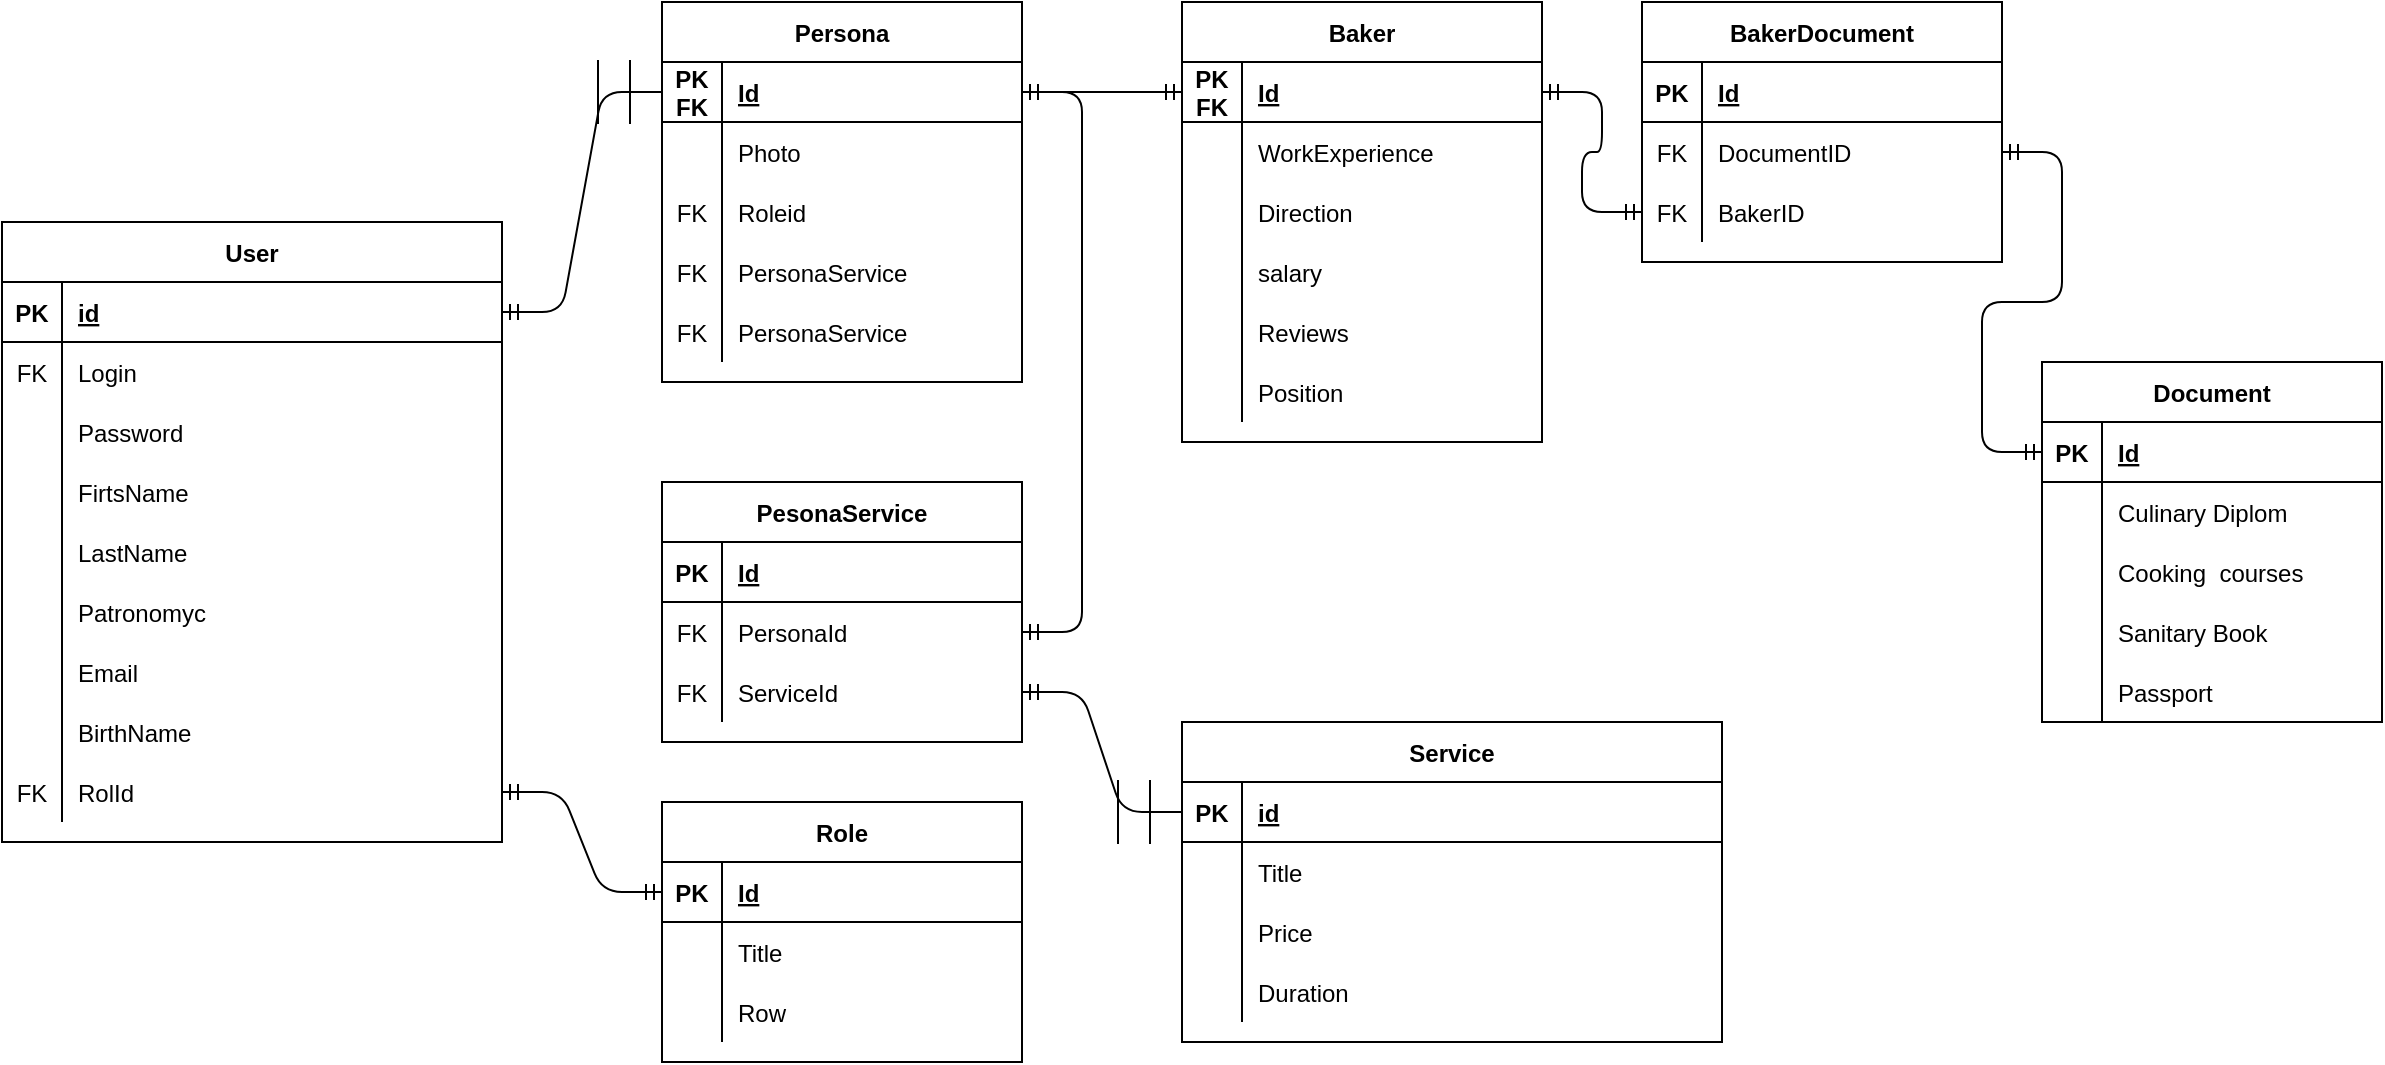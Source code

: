 <mxfile version="14.6.5" type="device"><diagram id="ojo-gfagdVPlINotmoC1" name="Page-1"><mxGraphModel dx="3076" dy="794" grid="1" gridSize="10" guides="1" tooltips="1" connect="1" arrows="1" fold="1" page="1" pageScale="1" pageWidth="827" pageHeight="1169" math="0" shadow="0"><root><mxCell id="0"/><mxCell id="1" parent="0"/><mxCell id="vwgg4-WHUFdMF6Ki0WGq-263" value="User" style="shape=table;startSize=30;container=1;collapsible=1;childLayout=tableLayout;fixedRows=1;rowLines=0;fontStyle=1;align=center;resizeLast=1;" parent="1" vertex="1"><mxGeometry x="-1310" y="210" width="250" height="310" as="geometry"/></mxCell><mxCell id="vwgg4-WHUFdMF6Ki0WGq-264" value="" style="shape=partialRectangle;collapsible=0;dropTarget=0;pointerEvents=0;fillColor=none;points=[[0,0.5],[1,0.5]];portConstraint=eastwest;top=0;left=0;right=0;bottom=1;" parent="vwgg4-WHUFdMF6Ki0WGq-263" vertex="1"><mxGeometry y="30" width="250" height="30" as="geometry"/></mxCell><mxCell id="vwgg4-WHUFdMF6Ki0WGq-265" value="PK" style="shape=partialRectangle;overflow=hidden;connectable=0;fillColor=none;top=0;left=0;bottom=0;right=0;fontStyle=1;" parent="vwgg4-WHUFdMF6Ki0WGq-264" vertex="1"><mxGeometry width="30" height="30" as="geometry"/></mxCell><mxCell id="vwgg4-WHUFdMF6Ki0WGq-266" value="id" style="shape=partialRectangle;overflow=hidden;connectable=0;fillColor=none;top=0;left=0;bottom=0;right=0;align=left;spacingLeft=6;fontStyle=5;" parent="vwgg4-WHUFdMF6Ki0WGq-264" vertex="1"><mxGeometry x="30" width="220" height="30" as="geometry"/></mxCell><mxCell id="vwgg4-WHUFdMF6Ki0WGq-267" value="" style="shape=partialRectangle;collapsible=0;dropTarget=0;pointerEvents=0;fillColor=none;points=[[0,0.5],[1,0.5]];portConstraint=eastwest;top=0;left=0;right=0;bottom=0;" parent="vwgg4-WHUFdMF6Ki0WGq-263" vertex="1"><mxGeometry y="60" width="250" height="30" as="geometry"/></mxCell><mxCell id="vwgg4-WHUFdMF6Ki0WGq-268" value="FK" style="shape=partialRectangle;overflow=hidden;connectable=0;fillColor=none;top=0;left=0;bottom=0;right=0;" parent="vwgg4-WHUFdMF6Ki0WGq-267" vertex="1"><mxGeometry width="30" height="30" as="geometry"/></mxCell><mxCell id="vwgg4-WHUFdMF6Ki0WGq-269" value="Login" style="shape=partialRectangle;overflow=hidden;connectable=0;fillColor=none;top=0;left=0;bottom=0;right=0;align=left;spacingLeft=6;" parent="vwgg4-WHUFdMF6Ki0WGq-267" vertex="1"><mxGeometry x="30" width="220" height="30" as="geometry"/></mxCell><mxCell id="vwgg4-WHUFdMF6Ki0WGq-270" value="" style="shape=partialRectangle;collapsible=0;dropTarget=0;pointerEvents=0;fillColor=none;points=[[0,0.5],[1,0.5]];portConstraint=eastwest;top=0;left=0;right=0;bottom=0;" parent="vwgg4-WHUFdMF6Ki0WGq-263" vertex="1"><mxGeometry y="90" width="250" height="30" as="geometry"/></mxCell><mxCell id="vwgg4-WHUFdMF6Ki0WGq-271" value="" style="shape=partialRectangle;overflow=hidden;connectable=0;fillColor=none;top=0;left=0;bottom=0;right=0;" parent="vwgg4-WHUFdMF6Ki0WGq-270" vertex="1"><mxGeometry width="30" height="30" as="geometry"/></mxCell><mxCell id="vwgg4-WHUFdMF6Ki0WGq-272" value="Password" style="shape=partialRectangle;overflow=hidden;connectable=0;fillColor=none;top=0;left=0;bottom=0;right=0;align=left;spacingLeft=6;" parent="vwgg4-WHUFdMF6Ki0WGq-270" vertex="1"><mxGeometry x="30" width="220" height="30" as="geometry"/></mxCell><mxCell id="vwgg4-WHUFdMF6Ki0WGq-273" value="" style="shape=partialRectangle;collapsible=0;dropTarget=0;pointerEvents=0;fillColor=none;points=[[0,0.5],[1,0.5]];portConstraint=eastwest;top=0;left=0;right=0;bottom=0;" parent="vwgg4-WHUFdMF6Ki0WGq-263" vertex="1"><mxGeometry y="120" width="250" height="30" as="geometry"/></mxCell><mxCell id="vwgg4-WHUFdMF6Ki0WGq-274" value="" style="shape=partialRectangle;overflow=hidden;connectable=0;fillColor=none;top=0;left=0;bottom=0;right=0;" parent="vwgg4-WHUFdMF6Ki0WGq-273" vertex="1"><mxGeometry width="30" height="30" as="geometry"/></mxCell><mxCell id="vwgg4-WHUFdMF6Ki0WGq-275" value="FirtsName" style="shape=partialRectangle;overflow=hidden;connectable=0;fillColor=none;top=0;left=0;bottom=0;right=0;align=left;spacingLeft=6;" parent="vwgg4-WHUFdMF6Ki0WGq-273" vertex="1"><mxGeometry x="30" width="220" height="30" as="geometry"/></mxCell><mxCell id="vwgg4-WHUFdMF6Ki0WGq-276" value="" style="shape=partialRectangle;collapsible=0;dropTarget=0;pointerEvents=0;fillColor=none;points=[[0,0.5],[1,0.5]];portConstraint=eastwest;top=0;left=0;right=0;bottom=0;" parent="vwgg4-WHUFdMF6Ki0WGq-263" vertex="1"><mxGeometry y="150" width="250" height="30" as="geometry"/></mxCell><mxCell id="vwgg4-WHUFdMF6Ki0WGq-277" value="" style="shape=partialRectangle;overflow=hidden;connectable=0;fillColor=none;top=0;left=0;bottom=0;right=0;" parent="vwgg4-WHUFdMF6Ki0WGq-276" vertex="1"><mxGeometry width="30" height="30" as="geometry"/></mxCell><mxCell id="vwgg4-WHUFdMF6Ki0WGq-278" value="LastName" style="shape=partialRectangle;overflow=hidden;connectable=0;fillColor=none;top=0;left=0;bottom=0;right=0;align=left;spacingLeft=6;" parent="vwgg4-WHUFdMF6Ki0WGq-276" vertex="1"><mxGeometry x="30" width="220" height="30" as="geometry"/></mxCell><mxCell id="vwgg4-WHUFdMF6Ki0WGq-279" value="" style="shape=partialRectangle;collapsible=0;dropTarget=0;pointerEvents=0;fillColor=none;points=[[0,0.5],[1,0.5]];portConstraint=eastwest;top=0;left=0;right=0;bottom=0;" parent="vwgg4-WHUFdMF6Ki0WGq-263" vertex="1"><mxGeometry y="180" width="250" height="30" as="geometry"/></mxCell><mxCell id="vwgg4-WHUFdMF6Ki0WGq-280" value="" style="shape=partialRectangle;overflow=hidden;connectable=0;fillColor=none;top=0;left=0;bottom=0;right=0;" parent="vwgg4-WHUFdMF6Ki0WGq-279" vertex="1"><mxGeometry width="30" height="30" as="geometry"/></mxCell><mxCell id="vwgg4-WHUFdMF6Ki0WGq-281" value="Patronomyc" style="shape=partialRectangle;overflow=hidden;connectable=0;fillColor=none;top=0;left=0;bottom=0;right=0;align=left;spacingLeft=6;" parent="vwgg4-WHUFdMF6Ki0WGq-279" vertex="1"><mxGeometry x="30" width="220" height="30" as="geometry"/></mxCell><mxCell id="vwgg4-WHUFdMF6Ki0WGq-282" value="" style="shape=partialRectangle;collapsible=0;dropTarget=0;pointerEvents=0;fillColor=none;points=[[0,0.5],[1,0.5]];portConstraint=eastwest;top=0;left=0;right=0;bottom=0;" parent="vwgg4-WHUFdMF6Ki0WGq-263" vertex="1"><mxGeometry y="210" width="250" height="30" as="geometry"/></mxCell><mxCell id="vwgg4-WHUFdMF6Ki0WGq-283" value="" style="shape=partialRectangle;overflow=hidden;connectable=0;fillColor=none;top=0;left=0;bottom=0;right=0;" parent="vwgg4-WHUFdMF6Ki0WGq-282" vertex="1"><mxGeometry width="30" height="30" as="geometry"/></mxCell><mxCell id="vwgg4-WHUFdMF6Ki0WGq-284" value="Email" style="shape=partialRectangle;overflow=hidden;connectable=0;fillColor=none;top=0;left=0;bottom=0;right=0;align=left;spacingLeft=6;" parent="vwgg4-WHUFdMF6Ki0WGq-282" vertex="1"><mxGeometry x="30" width="220" height="30" as="geometry"/></mxCell><mxCell id="vwgg4-WHUFdMF6Ki0WGq-285" value="" style="shape=partialRectangle;collapsible=0;dropTarget=0;pointerEvents=0;fillColor=none;top=0;left=0;bottom=0;right=0;points=[[0,0.5],[1,0.5]];portConstraint=eastwest;startSize=30;" parent="vwgg4-WHUFdMF6Ki0WGq-263" vertex="1"><mxGeometry y="240" width="250" height="30" as="geometry"/></mxCell><mxCell id="vwgg4-WHUFdMF6Ki0WGq-286" value="" style="shape=partialRectangle;connectable=0;fillColor=none;top=0;left=0;bottom=0;right=0;editable=1;overflow=hidden;" parent="vwgg4-WHUFdMF6Ki0WGq-285" vertex="1"><mxGeometry width="30" height="30" as="geometry"/></mxCell><mxCell id="vwgg4-WHUFdMF6Ki0WGq-287" value="BirthName" style="shape=partialRectangle;connectable=0;fillColor=none;top=0;left=0;bottom=0;right=0;align=left;spacingLeft=6;overflow=hidden;" parent="vwgg4-WHUFdMF6Ki0WGq-285" vertex="1"><mxGeometry x="30" width="220" height="30" as="geometry"/></mxCell><mxCell id="vwgg4-WHUFdMF6Ki0WGq-288" value="" style="shape=partialRectangle;collapsible=0;dropTarget=0;pointerEvents=0;fillColor=none;top=0;left=0;bottom=0;right=0;points=[[0,0.5],[1,0.5]];portConstraint=eastwest;startSize=30;" parent="vwgg4-WHUFdMF6Ki0WGq-263" vertex="1"><mxGeometry y="270" width="250" height="30" as="geometry"/></mxCell><mxCell id="vwgg4-WHUFdMF6Ki0WGq-289" value="FK" style="shape=partialRectangle;connectable=0;fillColor=none;top=0;left=0;bottom=0;right=0;editable=1;overflow=hidden;" parent="vwgg4-WHUFdMF6Ki0WGq-288" vertex="1"><mxGeometry width="30" height="30" as="geometry"/></mxCell><mxCell id="vwgg4-WHUFdMF6Ki0WGq-290" value="RolId" style="shape=partialRectangle;connectable=0;fillColor=none;top=0;left=0;bottom=0;right=0;align=left;spacingLeft=6;overflow=hidden;" parent="vwgg4-WHUFdMF6Ki0WGq-288" vertex="1"><mxGeometry x="30" width="220" height="30" as="geometry"/></mxCell><mxCell id="vwgg4-WHUFdMF6Ki0WGq-291" value="Role" style="shape=table;startSize=30;container=1;collapsible=1;childLayout=tableLayout;fixedRows=1;rowLines=0;fontStyle=1;align=center;resizeLast=1;" parent="1" vertex="1"><mxGeometry x="-980" y="500" width="180" height="130" as="geometry"/></mxCell><mxCell id="vwgg4-WHUFdMF6Ki0WGq-292" value="" style="shape=partialRectangle;collapsible=0;dropTarget=0;pointerEvents=0;fillColor=none;top=0;left=0;bottom=1;right=0;points=[[0,0.5],[1,0.5]];portConstraint=eastwest;" parent="vwgg4-WHUFdMF6Ki0WGq-291" vertex="1"><mxGeometry y="30" width="180" height="30" as="geometry"/></mxCell><mxCell id="vwgg4-WHUFdMF6Ki0WGq-293" value="PK" style="shape=partialRectangle;connectable=0;fillColor=none;top=0;left=0;bottom=0;right=0;fontStyle=1;overflow=hidden;" parent="vwgg4-WHUFdMF6Ki0WGq-292" vertex="1"><mxGeometry width="30" height="30" as="geometry"/></mxCell><mxCell id="vwgg4-WHUFdMF6Ki0WGq-294" value="Id" style="shape=partialRectangle;connectable=0;fillColor=none;top=0;left=0;bottom=0;right=0;align=left;spacingLeft=6;fontStyle=5;overflow=hidden;" parent="vwgg4-WHUFdMF6Ki0WGq-292" vertex="1"><mxGeometry x="30" width="150" height="30" as="geometry"/></mxCell><mxCell id="vwgg4-WHUFdMF6Ki0WGq-295" value="" style="shape=partialRectangle;collapsible=0;dropTarget=0;pointerEvents=0;fillColor=none;top=0;left=0;bottom=0;right=0;points=[[0,0.5],[1,0.5]];portConstraint=eastwest;" parent="vwgg4-WHUFdMF6Ki0WGq-291" vertex="1"><mxGeometry y="60" width="180" height="30" as="geometry"/></mxCell><mxCell id="vwgg4-WHUFdMF6Ki0WGq-296" value="" style="shape=partialRectangle;connectable=0;fillColor=none;top=0;left=0;bottom=0;right=0;editable=1;overflow=hidden;" parent="vwgg4-WHUFdMF6Ki0WGq-295" vertex="1"><mxGeometry width="30" height="30" as="geometry"/></mxCell><mxCell id="vwgg4-WHUFdMF6Ki0WGq-297" value="Title" style="shape=partialRectangle;connectable=0;fillColor=none;top=0;left=0;bottom=0;right=0;align=left;spacingLeft=6;overflow=hidden;" parent="vwgg4-WHUFdMF6Ki0WGq-295" vertex="1"><mxGeometry x="30" width="150" height="30" as="geometry"/></mxCell><mxCell id="vwgg4-WHUFdMF6Ki0WGq-298" value="" style="shape=partialRectangle;collapsible=0;dropTarget=0;pointerEvents=0;fillColor=none;top=0;left=0;bottom=0;right=0;points=[[0,0.5],[1,0.5]];portConstraint=eastwest;" parent="vwgg4-WHUFdMF6Ki0WGq-291" vertex="1"><mxGeometry y="90" width="180" height="30" as="geometry"/></mxCell><mxCell id="vwgg4-WHUFdMF6Ki0WGq-299" value="" style="shape=partialRectangle;connectable=0;fillColor=none;top=0;left=0;bottom=0;right=0;editable=1;overflow=hidden;" parent="vwgg4-WHUFdMF6Ki0WGq-298" vertex="1"><mxGeometry width="30" height="30" as="geometry"/></mxCell><mxCell id="vwgg4-WHUFdMF6Ki0WGq-300" value="Row" style="shape=partialRectangle;connectable=0;fillColor=none;top=0;left=0;bottom=0;right=0;align=left;spacingLeft=6;overflow=hidden;" parent="vwgg4-WHUFdMF6Ki0WGq-298" vertex="1"><mxGeometry x="30" width="150" height="30" as="geometry"/></mxCell><mxCell id="vwgg4-WHUFdMF6Ki0WGq-301" value="Persona" style="shape=table;startSize=30;container=1;collapsible=1;childLayout=tableLayout;fixedRows=1;rowLines=0;fontStyle=1;align=center;resizeLast=1;" parent="1" vertex="1"><mxGeometry x="-980" y="100" width="180" height="190" as="geometry"/></mxCell><mxCell id="vwgg4-WHUFdMF6Ki0WGq-302" value="" style="shape=partialRectangle;collapsible=0;dropTarget=0;pointerEvents=0;fillColor=none;top=0;left=0;bottom=1;right=0;points=[[0,0.5],[1,0.5]];portConstraint=eastwest;" parent="vwgg4-WHUFdMF6Ki0WGq-301" vertex="1"><mxGeometry y="30" width="180" height="30" as="geometry"/></mxCell><mxCell id="vwgg4-WHUFdMF6Ki0WGq-303" value="PK&#10;FK" style="shape=partialRectangle;connectable=0;fillColor=none;top=0;left=0;bottom=0;right=0;fontStyle=1;overflow=hidden;" parent="vwgg4-WHUFdMF6Ki0WGq-302" vertex="1"><mxGeometry width="30" height="30" as="geometry"/></mxCell><mxCell id="vwgg4-WHUFdMF6Ki0WGq-304" value="Id" style="shape=partialRectangle;connectable=0;fillColor=none;top=0;left=0;bottom=0;right=0;align=left;spacingLeft=6;fontStyle=5;overflow=hidden;" parent="vwgg4-WHUFdMF6Ki0WGq-302" vertex="1"><mxGeometry x="30" width="150" height="30" as="geometry"/></mxCell><mxCell id="vwgg4-WHUFdMF6Ki0WGq-305" value="" style="shape=partialRectangle;collapsible=0;dropTarget=0;pointerEvents=0;fillColor=none;top=0;left=0;bottom=0;right=0;points=[[0,0.5],[1,0.5]];portConstraint=eastwest;" parent="vwgg4-WHUFdMF6Ki0WGq-301" vertex="1"><mxGeometry y="60" width="180" height="30" as="geometry"/></mxCell><mxCell id="vwgg4-WHUFdMF6Ki0WGq-306" value="" style="shape=partialRectangle;connectable=0;fillColor=none;top=0;left=0;bottom=0;right=0;editable=1;overflow=hidden;" parent="vwgg4-WHUFdMF6Ki0WGq-305" vertex="1"><mxGeometry width="30" height="30" as="geometry"/></mxCell><mxCell id="vwgg4-WHUFdMF6Ki0WGq-307" value="Photo" style="shape=partialRectangle;connectable=0;fillColor=none;top=0;left=0;bottom=0;right=0;align=left;spacingLeft=6;overflow=hidden;" parent="vwgg4-WHUFdMF6Ki0WGq-305" vertex="1"><mxGeometry x="30" width="150" height="30" as="geometry"/></mxCell><mxCell id="vwgg4-WHUFdMF6Ki0WGq-308" value="" style="shape=partialRectangle;collapsible=0;dropTarget=0;pointerEvents=0;fillColor=none;top=0;left=0;bottom=0;right=0;points=[[0,0.5],[1,0.5]];portConstraint=eastwest;" parent="vwgg4-WHUFdMF6Ki0WGq-301" vertex="1"><mxGeometry y="90" width="180" height="30" as="geometry"/></mxCell><mxCell id="vwgg4-WHUFdMF6Ki0WGq-309" value="FK" style="shape=partialRectangle;connectable=0;fillColor=none;top=0;left=0;bottom=0;right=0;editable=1;overflow=hidden;" parent="vwgg4-WHUFdMF6Ki0WGq-308" vertex="1"><mxGeometry width="30" height="30" as="geometry"/></mxCell><mxCell id="vwgg4-WHUFdMF6Ki0WGq-310" value="Roleid" style="shape=partialRectangle;connectable=0;fillColor=none;top=0;left=0;bottom=0;right=0;align=left;spacingLeft=6;overflow=hidden;" parent="vwgg4-WHUFdMF6Ki0WGq-308" vertex="1"><mxGeometry x="30" width="150" height="30" as="geometry"/></mxCell><mxCell id="vwgg4-WHUFdMF6Ki0WGq-311" value="" style="shape=partialRectangle;collapsible=0;dropTarget=0;pointerEvents=0;fillColor=none;top=0;left=0;bottom=0;right=0;points=[[0,0.5],[1,0.5]];portConstraint=eastwest;" parent="vwgg4-WHUFdMF6Ki0WGq-301" vertex="1"><mxGeometry y="120" width="180" height="30" as="geometry"/></mxCell><mxCell id="vwgg4-WHUFdMF6Ki0WGq-312" value="FK" style="shape=partialRectangle;connectable=0;fillColor=none;top=0;left=0;bottom=0;right=0;editable=1;overflow=hidden;" parent="vwgg4-WHUFdMF6Ki0WGq-311" vertex="1"><mxGeometry width="30" height="30" as="geometry"/></mxCell><mxCell id="vwgg4-WHUFdMF6Ki0WGq-313" value="PersonaService" style="shape=partialRectangle;connectable=0;fillColor=none;top=0;left=0;bottom=0;right=0;align=left;spacingLeft=6;overflow=hidden;" parent="vwgg4-WHUFdMF6Ki0WGq-311" vertex="1"><mxGeometry x="30" width="150" height="30" as="geometry"/></mxCell><mxCell id="vwgg4-WHUFdMF6Ki0WGq-355" value="" style="shape=partialRectangle;collapsible=0;dropTarget=0;pointerEvents=0;fillColor=none;top=0;left=0;bottom=0;right=0;points=[[0,0.5],[1,0.5]];portConstraint=eastwest;" parent="vwgg4-WHUFdMF6Ki0WGq-301" vertex="1"><mxGeometry y="150" width="180" height="30" as="geometry"/></mxCell><mxCell id="vwgg4-WHUFdMF6Ki0WGq-356" value="FK" style="shape=partialRectangle;connectable=0;fillColor=none;top=0;left=0;bottom=0;right=0;editable=1;overflow=hidden;" parent="vwgg4-WHUFdMF6Ki0WGq-355" vertex="1"><mxGeometry width="30" height="30" as="geometry"/></mxCell><mxCell id="vwgg4-WHUFdMF6Ki0WGq-357" value="PersonaService" style="shape=partialRectangle;connectable=0;fillColor=none;top=0;left=0;bottom=0;right=0;align=left;spacingLeft=6;overflow=hidden;" parent="vwgg4-WHUFdMF6Ki0WGq-355" vertex="1"><mxGeometry x="30" width="150" height="30" as="geometry"/></mxCell><mxCell id="vwgg4-WHUFdMF6Ki0WGq-314" value="" style="edgeStyle=entityRelationEdgeStyle;fontSize=12;html=1;endArrow=ERmandOne;startArrow=ERmandOne;startSize=30;exitX=0;exitY=0.5;exitDx=0;exitDy=0;" parent="1" source="vwgg4-WHUFdMF6Ki0WGq-302" target="vwgg4-WHUFdMF6Ki0WGq-264" edge="1"><mxGeometry width="100" height="100" relative="1" as="geometry"><mxPoint x="-900" y="665" as="sourcePoint"/><mxPoint x="-800" y="565" as="targetPoint"/></mxGeometry></mxCell><mxCell id="vwgg4-WHUFdMF6Ki0WGq-315" value="PesonaService" style="shape=table;startSize=30;container=1;collapsible=1;childLayout=tableLayout;fixedRows=1;rowLines=0;fontStyle=1;align=center;resizeLast=1;" parent="1" vertex="1"><mxGeometry x="-980" y="340" width="180" height="130" as="geometry"/></mxCell><mxCell id="vwgg4-WHUFdMF6Ki0WGq-316" value="" style="shape=partialRectangle;collapsible=0;dropTarget=0;pointerEvents=0;fillColor=none;top=0;left=0;bottom=1;right=0;points=[[0,0.5],[1,0.5]];portConstraint=eastwest;" parent="vwgg4-WHUFdMF6Ki0WGq-315" vertex="1"><mxGeometry y="30" width="180" height="30" as="geometry"/></mxCell><mxCell id="vwgg4-WHUFdMF6Ki0WGq-317" value="PK" style="shape=partialRectangle;connectable=0;fillColor=none;top=0;left=0;bottom=0;right=0;fontStyle=1;overflow=hidden;" parent="vwgg4-WHUFdMF6Ki0WGq-316" vertex="1"><mxGeometry width="30" height="30" as="geometry"/></mxCell><mxCell id="vwgg4-WHUFdMF6Ki0WGq-318" value="Id" style="shape=partialRectangle;connectable=0;fillColor=none;top=0;left=0;bottom=0;right=0;align=left;spacingLeft=6;fontStyle=5;overflow=hidden;" parent="vwgg4-WHUFdMF6Ki0WGq-316" vertex="1"><mxGeometry x="30" width="150" height="30" as="geometry"/></mxCell><mxCell id="vwgg4-WHUFdMF6Ki0WGq-319" value="" style="shape=partialRectangle;collapsible=0;dropTarget=0;pointerEvents=0;fillColor=none;top=0;left=0;bottom=0;right=0;points=[[0,0.5],[1,0.5]];portConstraint=eastwest;" parent="vwgg4-WHUFdMF6Ki0WGq-315" vertex="1"><mxGeometry y="60" width="180" height="30" as="geometry"/></mxCell><mxCell id="vwgg4-WHUFdMF6Ki0WGq-320" value="FK" style="shape=partialRectangle;connectable=0;fillColor=none;top=0;left=0;bottom=0;right=0;editable=1;overflow=hidden;" parent="vwgg4-WHUFdMF6Ki0WGq-319" vertex="1"><mxGeometry width="30" height="30" as="geometry"/></mxCell><mxCell id="vwgg4-WHUFdMF6Ki0WGq-321" value="PersonaId" style="shape=partialRectangle;connectable=0;fillColor=none;top=0;left=0;bottom=0;right=0;align=left;spacingLeft=6;overflow=hidden;" parent="vwgg4-WHUFdMF6Ki0WGq-319" vertex="1"><mxGeometry x="30" width="150" height="30" as="geometry"/></mxCell><mxCell id="vwgg4-WHUFdMF6Ki0WGq-322" value="" style="shape=partialRectangle;collapsible=0;dropTarget=0;pointerEvents=0;fillColor=none;top=0;left=0;bottom=0;right=0;points=[[0,0.5],[1,0.5]];portConstraint=eastwest;" parent="vwgg4-WHUFdMF6Ki0WGq-315" vertex="1"><mxGeometry y="90" width="180" height="30" as="geometry"/></mxCell><mxCell id="vwgg4-WHUFdMF6Ki0WGq-323" value="FK" style="shape=partialRectangle;connectable=0;fillColor=none;top=0;left=0;bottom=0;right=0;editable=1;overflow=hidden;" parent="vwgg4-WHUFdMF6Ki0WGq-322" vertex="1"><mxGeometry width="30" height="30" as="geometry"/></mxCell><mxCell id="vwgg4-WHUFdMF6Ki0WGq-324" value="ServiceId" style="shape=partialRectangle;connectable=0;fillColor=none;top=0;left=0;bottom=0;right=0;align=left;spacingLeft=6;overflow=hidden;" parent="vwgg4-WHUFdMF6Ki0WGq-322" vertex="1"><mxGeometry x="30" width="150" height="30" as="geometry"/></mxCell><mxCell id="vwgg4-WHUFdMF6Ki0WGq-325" value="" style="edgeStyle=entityRelationEdgeStyle;fontSize=12;html=1;endArrow=ERmandOne;startArrow=ERmandOne;" parent="1" source="vwgg4-WHUFdMF6Ki0WGq-319" target="vwgg4-WHUFdMF6Ki0WGq-302" edge="1"><mxGeometry width="100" height="100" relative="1" as="geometry"><mxPoint x="-660" y="490" as="sourcePoint"/><mxPoint x="-560" y="390" as="targetPoint"/></mxGeometry></mxCell><mxCell id="vwgg4-WHUFdMF6Ki0WGq-326" value="" style="edgeStyle=entityRelationEdgeStyle;fontSize=12;html=1;endArrow=ERmandOne;startArrow=ERmandOne;" parent="1" source="vwgg4-WHUFdMF6Ki0WGq-292" target="vwgg4-WHUFdMF6Ki0WGq-288" edge="1"><mxGeometry width="100" height="100" relative="1" as="geometry"><mxPoint x="-660" y="490" as="sourcePoint"/><mxPoint x="-560" y="390" as="targetPoint"/></mxGeometry></mxCell><mxCell id="vwgg4-WHUFdMF6Ki0WGq-341" value="Service" style="shape=table;startSize=30;container=1;collapsible=1;childLayout=tableLayout;fixedRows=1;rowLines=0;fontStyle=1;align=center;resizeLast=1;" parent="1" vertex="1"><mxGeometry x="-720" y="460" width="270" height="160" as="geometry"/></mxCell><mxCell id="vwgg4-WHUFdMF6Ki0WGq-342" value="" style="shape=partialRectangle;collapsible=0;dropTarget=0;pointerEvents=0;fillColor=none;points=[[0,0.5],[1,0.5]];portConstraint=eastwest;top=0;left=0;right=0;bottom=1;" parent="vwgg4-WHUFdMF6Ki0WGq-341" vertex="1"><mxGeometry y="30" width="270" height="30" as="geometry"/></mxCell><mxCell id="vwgg4-WHUFdMF6Ki0WGq-343" value="PK" style="shape=partialRectangle;overflow=hidden;connectable=0;fillColor=none;top=0;left=0;bottom=0;right=0;fontStyle=1;" parent="vwgg4-WHUFdMF6Ki0WGq-342" vertex="1"><mxGeometry width="30" height="30" as="geometry"/></mxCell><mxCell id="vwgg4-WHUFdMF6Ki0WGq-344" value="id" style="shape=partialRectangle;overflow=hidden;connectable=0;fillColor=none;top=0;left=0;bottom=0;right=0;align=left;spacingLeft=6;fontStyle=5;" parent="vwgg4-WHUFdMF6Ki0WGq-342" vertex="1"><mxGeometry x="30" width="240" height="30" as="geometry"/></mxCell><mxCell id="vwgg4-WHUFdMF6Ki0WGq-345" value="" style="shape=partialRectangle;collapsible=0;dropTarget=0;pointerEvents=0;fillColor=none;points=[[0,0.5],[1,0.5]];portConstraint=eastwest;top=0;left=0;right=0;bottom=0;" parent="vwgg4-WHUFdMF6Ki0WGq-341" vertex="1"><mxGeometry y="60" width="270" height="30" as="geometry"/></mxCell><mxCell id="vwgg4-WHUFdMF6Ki0WGq-346" value="" style="shape=partialRectangle;overflow=hidden;connectable=0;fillColor=none;top=0;left=0;bottom=0;right=0;" parent="vwgg4-WHUFdMF6Ki0WGq-345" vertex="1"><mxGeometry width="30" height="30" as="geometry"/></mxCell><mxCell id="vwgg4-WHUFdMF6Ki0WGq-347" value="Title" style="shape=partialRectangle;overflow=hidden;connectable=0;fillColor=none;top=0;left=0;bottom=0;right=0;align=left;spacingLeft=6;" parent="vwgg4-WHUFdMF6Ki0WGq-345" vertex="1"><mxGeometry x="30" width="240" height="30" as="geometry"/></mxCell><mxCell id="vwgg4-WHUFdMF6Ki0WGq-348" value="" style="shape=partialRectangle;collapsible=0;dropTarget=0;pointerEvents=0;fillColor=none;points=[[0,0.5],[1,0.5]];portConstraint=eastwest;top=0;left=0;right=0;bottom=0;" parent="vwgg4-WHUFdMF6Ki0WGq-341" vertex="1"><mxGeometry y="90" width="270" height="30" as="geometry"/></mxCell><mxCell id="vwgg4-WHUFdMF6Ki0WGq-349" value="" style="shape=partialRectangle;overflow=hidden;connectable=0;fillColor=none;top=0;left=0;bottom=0;right=0;" parent="vwgg4-WHUFdMF6Ki0WGq-348" vertex="1"><mxGeometry width="30" height="30" as="geometry"/></mxCell><mxCell id="vwgg4-WHUFdMF6Ki0WGq-350" value="Price" style="shape=partialRectangle;overflow=hidden;connectable=0;fillColor=none;top=0;left=0;bottom=0;right=0;align=left;spacingLeft=6;" parent="vwgg4-WHUFdMF6Ki0WGq-348" vertex="1"><mxGeometry x="30" width="240" height="30" as="geometry"/></mxCell><mxCell id="vwgg4-WHUFdMF6Ki0WGq-351" value="" style="shape=partialRectangle;collapsible=0;dropTarget=0;pointerEvents=0;fillColor=none;top=0;left=0;bottom=0;right=0;points=[[0,0.5],[1,0.5]];portConstraint=eastwest;startSize=30;" parent="vwgg4-WHUFdMF6Ki0WGq-341" vertex="1"><mxGeometry y="120" width="270" height="30" as="geometry"/></mxCell><mxCell id="vwgg4-WHUFdMF6Ki0WGq-352" value="" style="shape=partialRectangle;connectable=0;fillColor=none;top=0;left=0;bottom=0;right=0;editable=1;overflow=hidden;" parent="vwgg4-WHUFdMF6Ki0WGq-351" vertex="1"><mxGeometry width="30" height="30" as="geometry"/></mxCell><mxCell id="vwgg4-WHUFdMF6Ki0WGq-353" value="Duration" style="shape=partialRectangle;connectable=0;fillColor=none;top=0;left=0;bottom=0;right=0;align=left;spacingLeft=6;overflow=hidden;" parent="vwgg4-WHUFdMF6Ki0WGq-351" vertex="1"><mxGeometry x="30" width="240" height="30" as="geometry"/></mxCell><mxCell id="vwgg4-WHUFdMF6Ki0WGq-354" value="" style="edgeStyle=entityRelationEdgeStyle;fontSize=12;html=1;endArrow=ERmandOne;startArrow=ERmandOne;startSize=30;entryX=1;entryY=0.5;entryDx=0;entryDy=0;" parent="1" source="vwgg4-WHUFdMF6Ki0WGq-342" target="vwgg4-WHUFdMF6Ki0WGq-322" edge="1"><mxGeometry width="100" height="100" relative="1" as="geometry"><mxPoint x="-380" y="1235" as="sourcePoint"/><mxPoint x="-760" y="520" as="targetPoint"/></mxGeometry></mxCell><mxCell id="vwgg4-WHUFdMF6Ki0WGq-358" value="" style="edgeStyle=entityRelationEdgeStyle;fontSize=12;html=1;endArrow=ERmandOne;startArrow=ERmandOne;exitX=1;exitY=0.5;exitDx=0;exitDy=0;entryX=0;entryY=0.5;entryDx=0;entryDy=0;" parent="1" source="vwgg4-WHUFdMF6Ki0WGq-302" target="vwgg4-WHUFdMF6Ki0WGq-360" edge="1"><mxGeometry width="100" height="100" relative="1" as="geometry"><mxPoint x="-590" y="380" as="sourcePoint"/><mxPoint x="-620" y="75" as="targetPoint"/></mxGeometry></mxCell><mxCell id="vwgg4-WHUFdMF6Ki0WGq-359" value="Baker" style="shape=table;startSize=30;container=1;collapsible=1;childLayout=tableLayout;fixedRows=1;rowLines=0;fontStyle=1;align=center;resizeLast=1;" parent="1" vertex="1"><mxGeometry x="-720" y="100" width="180" height="220" as="geometry"/></mxCell><mxCell id="vwgg4-WHUFdMF6Ki0WGq-360" value="" style="shape=partialRectangle;collapsible=0;dropTarget=0;pointerEvents=0;fillColor=none;top=0;left=0;bottom=1;right=0;points=[[0,0.5],[1,0.5]];portConstraint=eastwest;" parent="vwgg4-WHUFdMF6Ki0WGq-359" vertex="1"><mxGeometry y="30" width="180" height="30" as="geometry"/></mxCell><mxCell id="vwgg4-WHUFdMF6Ki0WGq-361" value="PK&#10;FK" style="shape=partialRectangle;connectable=0;fillColor=none;top=0;left=0;bottom=0;right=0;fontStyle=1;overflow=hidden;" parent="vwgg4-WHUFdMF6Ki0WGq-360" vertex="1"><mxGeometry width="30" height="30" as="geometry"/></mxCell><mxCell id="vwgg4-WHUFdMF6Ki0WGq-362" value="Id" style="shape=partialRectangle;connectable=0;fillColor=none;top=0;left=0;bottom=0;right=0;align=left;spacingLeft=6;fontStyle=5;overflow=hidden;" parent="vwgg4-WHUFdMF6Ki0WGq-360" vertex="1"><mxGeometry x="30" width="150" height="30" as="geometry"/></mxCell><mxCell id="vwgg4-WHUFdMF6Ki0WGq-363" value="" style="shape=partialRectangle;collapsible=0;dropTarget=0;pointerEvents=0;fillColor=none;top=0;left=0;bottom=0;right=0;points=[[0,0.5],[1,0.5]];portConstraint=eastwest;" parent="vwgg4-WHUFdMF6Ki0WGq-359" vertex="1"><mxGeometry y="60" width="180" height="30" as="geometry"/></mxCell><mxCell id="vwgg4-WHUFdMF6Ki0WGq-364" value="" style="shape=partialRectangle;connectable=0;fillColor=none;top=0;left=0;bottom=0;right=0;editable=1;overflow=hidden;" parent="vwgg4-WHUFdMF6Ki0WGq-363" vertex="1"><mxGeometry width="30" height="30" as="geometry"/></mxCell><mxCell id="vwgg4-WHUFdMF6Ki0WGq-365" value="WorkExperience" style="shape=partialRectangle;connectable=0;fillColor=none;top=0;left=0;bottom=0;right=0;align=left;spacingLeft=6;overflow=hidden;" parent="vwgg4-WHUFdMF6Ki0WGq-363" vertex="1"><mxGeometry x="30" width="150" height="30" as="geometry"/></mxCell><mxCell id="vwgg4-WHUFdMF6Ki0WGq-366" value="" style="shape=partialRectangle;collapsible=0;dropTarget=0;pointerEvents=0;fillColor=none;top=0;left=0;bottom=0;right=0;points=[[0,0.5],[1,0.5]];portConstraint=eastwest;" parent="vwgg4-WHUFdMF6Ki0WGq-359" vertex="1"><mxGeometry y="90" width="180" height="30" as="geometry"/></mxCell><mxCell id="vwgg4-WHUFdMF6Ki0WGq-367" value="" style="shape=partialRectangle;connectable=0;fillColor=none;top=0;left=0;bottom=0;right=0;editable=1;overflow=hidden;" parent="vwgg4-WHUFdMF6Ki0WGq-366" vertex="1"><mxGeometry width="30" height="30" as="geometry"/></mxCell><mxCell id="vwgg4-WHUFdMF6Ki0WGq-368" value="Direction" style="shape=partialRectangle;connectable=0;fillColor=none;top=0;left=0;bottom=0;right=0;align=left;spacingLeft=6;overflow=hidden;" parent="vwgg4-WHUFdMF6Ki0WGq-366" vertex="1"><mxGeometry x="30" width="150" height="30" as="geometry"/></mxCell><mxCell id="vwgg4-WHUFdMF6Ki0WGq-369" value="" style="shape=partialRectangle;collapsible=0;dropTarget=0;pointerEvents=0;fillColor=none;top=0;left=0;bottom=0;right=0;points=[[0,0.5],[1,0.5]];portConstraint=eastwest;startSize=30;" parent="vwgg4-WHUFdMF6Ki0WGq-359" vertex="1"><mxGeometry y="120" width="180" height="30" as="geometry"/></mxCell><mxCell id="vwgg4-WHUFdMF6Ki0WGq-370" value="" style="shape=partialRectangle;connectable=0;fillColor=none;top=0;left=0;bottom=0;right=0;editable=1;overflow=hidden;" parent="vwgg4-WHUFdMF6Ki0WGq-369" vertex="1"><mxGeometry width="30" height="30" as="geometry"/></mxCell><mxCell id="vwgg4-WHUFdMF6Ki0WGq-371" value="salary" style="shape=partialRectangle;connectable=0;fillColor=none;top=0;left=0;bottom=0;right=0;align=left;spacingLeft=6;overflow=hidden;" parent="vwgg4-WHUFdMF6Ki0WGq-369" vertex="1"><mxGeometry x="30" width="150" height="30" as="geometry"/></mxCell><mxCell id="vwgg4-WHUFdMF6Ki0WGq-372" value="" style="shape=partialRectangle;collapsible=0;dropTarget=0;pointerEvents=0;fillColor=none;top=0;left=0;bottom=0;right=0;points=[[0,0.5],[1,0.5]];portConstraint=eastwest;startSize=30;" parent="vwgg4-WHUFdMF6Ki0WGq-359" vertex="1"><mxGeometry y="150" width="180" height="30" as="geometry"/></mxCell><mxCell id="vwgg4-WHUFdMF6Ki0WGq-373" value="" style="shape=partialRectangle;connectable=0;fillColor=none;top=0;left=0;bottom=0;right=0;editable=1;overflow=hidden;" parent="vwgg4-WHUFdMF6Ki0WGq-372" vertex="1"><mxGeometry width="30" height="30" as="geometry"/></mxCell><mxCell id="vwgg4-WHUFdMF6Ki0WGq-374" value="Reviews" style="shape=partialRectangle;connectable=0;fillColor=none;top=0;left=0;bottom=0;right=0;align=left;spacingLeft=6;overflow=hidden;" parent="vwgg4-WHUFdMF6Ki0WGq-372" vertex="1"><mxGeometry x="30" width="150" height="30" as="geometry"/></mxCell><mxCell id="vwgg4-WHUFdMF6Ki0WGq-375" value="" style="shape=partialRectangle;collapsible=0;dropTarget=0;pointerEvents=0;fillColor=none;top=0;left=0;bottom=0;right=0;points=[[0,0.5],[1,0.5]];portConstraint=eastwest;startSize=30;" parent="vwgg4-WHUFdMF6Ki0WGq-359" vertex="1"><mxGeometry y="180" width="180" height="30" as="geometry"/></mxCell><mxCell id="vwgg4-WHUFdMF6Ki0WGq-376" value="" style="shape=partialRectangle;connectable=0;fillColor=none;top=0;left=0;bottom=0;right=0;editable=1;overflow=hidden;" parent="vwgg4-WHUFdMF6Ki0WGq-375" vertex="1"><mxGeometry width="30" height="30" as="geometry"/></mxCell><mxCell id="vwgg4-WHUFdMF6Ki0WGq-377" value="Position" style="shape=partialRectangle;connectable=0;fillColor=none;top=0;left=0;bottom=0;right=0;align=left;spacingLeft=6;overflow=hidden;" parent="vwgg4-WHUFdMF6Ki0WGq-375" vertex="1"><mxGeometry x="30" width="150" height="30" as="geometry"/></mxCell><mxCell id="vwgg4-WHUFdMF6Ki0WGq-378" value="Document" style="shape=table;startSize=30;container=1;collapsible=1;childLayout=tableLayout;fixedRows=1;rowLines=0;fontStyle=1;align=center;resizeLast=1;" parent="1" vertex="1"><mxGeometry x="-290" y="280" width="170" height="180" as="geometry"/></mxCell><mxCell id="vwgg4-WHUFdMF6Ki0WGq-379" value="" style="shape=partialRectangle;collapsible=0;dropTarget=0;pointerEvents=0;fillColor=none;top=0;left=0;bottom=1;right=0;points=[[0,0.5],[1,0.5]];portConstraint=eastwest;" parent="vwgg4-WHUFdMF6Ki0WGq-378" vertex="1"><mxGeometry y="30" width="170" height="30" as="geometry"/></mxCell><mxCell id="vwgg4-WHUFdMF6Ki0WGq-380" value="PK" style="shape=partialRectangle;connectable=0;fillColor=none;top=0;left=0;bottom=0;right=0;fontStyle=1;overflow=hidden;" parent="vwgg4-WHUFdMF6Ki0WGq-379" vertex="1"><mxGeometry width="30" height="30" as="geometry"/></mxCell><mxCell id="vwgg4-WHUFdMF6Ki0WGq-381" value="Id" style="shape=partialRectangle;connectable=0;fillColor=none;top=0;left=0;bottom=0;right=0;align=left;spacingLeft=6;fontStyle=5;overflow=hidden;" parent="vwgg4-WHUFdMF6Ki0WGq-379" vertex="1"><mxGeometry x="30" width="140" height="30" as="geometry"/></mxCell><mxCell id="vwgg4-WHUFdMF6Ki0WGq-382" value="" style="shape=partialRectangle;collapsible=0;dropTarget=0;pointerEvents=0;fillColor=none;top=0;left=0;bottom=0;right=0;points=[[0,0.5],[1,0.5]];portConstraint=eastwest;" parent="vwgg4-WHUFdMF6Ki0WGq-378" vertex="1"><mxGeometry y="60" width="170" height="30" as="geometry"/></mxCell><mxCell id="vwgg4-WHUFdMF6Ki0WGq-383" value="" style="shape=partialRectangle;connectable=0;fillColor=none;top=0;left=0;bottom=0;right=0;editable=1;overflow=hidden;" parent="vwgg4-WHUFdMF6Ki0WGq-382" vertex="1"><mxGeometry width="30" height="30" as="geometry"/></mxCell><mxCell id="vwgg4-WHUFdMF6Ki0WGq-384" value="Culinary Diplom" style="shape=partialRectangle;connectable=0;fillColor=none;top=0;left=0;bottom=0;right=0;align=left;spacingLeft=6;overflow=hidden;" parent="vwgg4-WHUFdMF6Ki0WGq-382" vertex="1"><mxGeometry x="30" width="140" height="30" as="geometry"/></mxCell><mxCell id="vwgg4-WHUFdMF6Ki0WGq-385" value="" style="shape=partialRectangle;collapsible=0;dropTarget=0;pointerEvents=0;fillColor=none;top=0;left=0;bottom=0;right=0;points=[[0,0.5],[1,0.5]];portConstraint=eastwest;" parent="vwgg4-WHUFdMF6Ki0WGq-378" vertex="1"><mxGeometry y="90" width="170" height="30" as="geometry"/></mxCell><mxCell id="vwgg4-WHUFdMF6Ki0WGq-386" value="" style="shape=partialRectangle;connectable=0;fillColor=none;top=0;left=0;bottom=0;right=0;editable=1;overflow=hidden;" parent="vwgg4-WHUFdMF6Ki0WGq-385" vertex="1"><mxGeometry width="30" height="30" as="geometry"/></mxCell><mxCell id="vwgg4-WHUFdMF6Ki0WGq-387" value="Cooking  courses" style="shape=partialRectangle;connectable=0;fillColor=none;top=0;left=0;bottom=0;right=0;align=left;spacingLeft=6;overflow=hidden;" parent="vwgg4-WHUFdMF6Ki0WGq-385" vertex="1"><mxGeometry x="30" width="140" height="30" as="geometry"/></mxCell><mxCell id="vwgg4-WHUFdMF6Ki0WGq-388" value="" style="shape=partialRectangle;collapsible=0;dropTarget=0;pointerEvents=0;fillColor=none;top=0;left=0;bottom=0;right=0;points=[[0,0.5],[1,0.5]];portConstraint=eastwest;startSize=30;" parent="vwgg4-WHUFdMF6Ki0WGq-378" vertex="1"><mxGeometry y="120" width="170" height="30" as="geometry"/></mxCell><mxCell id="vwgg4-WHUFdMF6Ki0WGq-389" value="" style="shape=partialRectangle;connectable=0;fillColor=none;top=0;left=0;bottom=0;right=0;editable=1;overflow=hidden;" parent="vwgg4-WHUFdMF6Ki0WGq-388" vertex="1"><mxGeometry width="30" height="30" as="geometry"/></mxCell><mxCell id="vwgg4-WHUFdMF6Ki0WGq-390" value="Sanitary Book" style="shape=partialRectangle;connectable=0;fillColor=none;top=0;left=0;bottom=0;right=0;align=left;spacingLeft=6;overflow=hidden;" parent="vwgg4-WHUFdMF6Ki0WGq-388" vertex="1"><mxGeometry x="30" width="140" height="30" as="geometry"/></mxCell><mxCell id="vwgg4-WHUFdMF6Ki0WGq-391" value="" style="shape=partialRectangle;collapsible=0;dropTarget=0;pointerEvents=0;fillColor=none;top=0;left=0;bottom=0;right=0;points=[[0,0.5],[1,0.5]];portConstraint=eastwest;startSize=30;" parent="vwgg4-WHUFdMF6Ki0WGq-378" vertex="1"><mxGeometry y="150" width="170" height="30" as="geometry"/></mxCell><mxCell id="vwgg4-WHUFdMF6Ki0WGq-392" value="" style="shape=partialRectangle;connectable=0;fillColor=none;top=0;left=0;bottom=0;right=0;editable=1;overflow=hidden;" parent="vwgg4-WHUFdMF6Ki0WGq-391" vertex="1"><mxGeometry width="30" height="30" as="geometry"/></mxCell><mxCell id="vwgg4-WHUFdMF6Ki0WGq-393" value="Passport" style="shape=partialRectangle;connectable=0;fillColor=none;top=0;left=0;bottom=0;right=0;align=left;spacingLeft=6;overflow=hidden;" parent="vwgg4-WHUFdMF6Ki0WGq-391" vertex="1"><mxGeometry x="30" width="140" height="30" as="geometry"/></mxCell><mxCell id="vwgg4-WHUFdMF6Ki0WGq-398" value="" style="edgeStyle=entityRelationEdgeStyle;fontSize=12;html=1;endArrow=ERmandOne;startArrow=ERmandOne;entryX=0;entryY=0.5;entryDx=0;entryDy=0;entryPerimeter=0;" parent="1" source="vwgg4-WHUFdMF6Ki0WGq-403" target="vwgg4-WHUFdMF6Ki0WGq-379" edge="1"><mxGeometry width="100" height="100" relative="1" as="geometry"><mxPoint x="-190" y="140" as="sourcePoint"/><mxPoint x="-240" y="415" as="targetPoint"/></mxGeometry></mxCell><mxCell id="vwgg4-WHUFdMF6Ki0WGq-399" value="BakerDocument" style="shape=table;startSize=30;container=1;collapsible=1;childLayout=tableLayout;fixedRows=1;rowLines=0;fontStyle=1;align=center;resizeLast=1;" parent="1" vertex="1"><mxGeometry x="-490" y="100" width="180" height="130" as="geometry"/></mxCell><mxCell id="vwgg4-WHUFdMF6Ki0WGq-400" value="" style="shape=partialRectangle;collapsible=0;dropTarget=0;pointerEvents=0;fillColor=none;top=0;left=0;bottom=1;right=0;points=[[0,0.5],[1,0.5]];portConstraint=eastwest;" parent="vwgg4-WHUFdMF6Ki0WGq-399" vertex="1"><mxGeometry y="30" width="180" height="30" as="geometry"/></mxCell><mxCell id="vwgg4-WHUFdMF6Ki0WGq-401" value="PK" style="shape=partialRectangle;connectable=0;fillColor=none;top=0;left=0;bottom=0;right=0;fontStyle=1;overflow=hidden;" parent="vwgg4-WHUFdMF6Ki0WGq-400" vertex="1"><mxGeometry width="30" height="30" as="geometry"/></mxCell><mxCell id="vwgg4-WHUFdMF6Ki0WGq-402" value="Id" style="shape=partialRectangle;connectable=0;fillColor=none;top=0;left=0;bottom=0;right=0;align=left;spacingLeft=6;fontStyle=5;overflow=hidden;" parent="vwgg4-WHUFdMF6Ki0WGq-400" vertex="1"><mxGeometry x="30" width="150" height="30" as="geometry"/></mxCell><mxCell id="vwgg4-WHUFdMF6Ki0WGq-403" value="" style="shape=partialRectangle;collapsible=0;dropTarget=0;pointerEvents=0;fillColor=none;top=0;left=0;bottom=0;right=0;points=[[0,0.5],[1,0.5]];portConstraint=eastwest;" parent="vwgg4-WHUFdMF6Ki0WGq-399" vertex="1"><mxGeometry y="60" width="180" height="30" as="geometry"/></mxCell><mxCell id="vwgg4-WHUFdMF6Ki0WGq-404" value="FK" style="shape=partialRectangle;connectable=0;fillColor=none;top=0;left=0;bottom=0;right=0;editable=1;overflow=hidden;" parent="vwgg4-WHUFdMF6Ki0WGq-403" vertex="1"><mxGeometry width="30" height="30" as="geometry"/></mxCell><mxCell id="vwgg4-WHUFdMF6Ki0WGq-405" value="DocumentID" style="shape=partialRectangle;connectable=0;fillColor=none;top=0;left=0;bottom=0;right=0;align=left;spacingLeft=6;overflow=hidden;" parent="vwgg4-WHUFdMF6Ki0WGq-403" vertex="1"><mxGeometry x="30" width="150" height="30" as="geometry"/></mxCell><mxCell id="vwgg4-WHUFdMF6Ki0WGq-406" value="" style="shape=partialRectangle;collapsible=0;dropTarget=0;pointerEvents=0;fillColor=none;top=0;left=0;bottom=0;right=0;points=[[0,0.5],[1,0.5]];portConstraint=eastwest;" parent="vwgg4-WHUFdMF6Ki0WGq-399" vertex="1"><mxGeometry y="90" width="180" height="30" as="geometry"/></mxCell><mxCell id="vwgg4-WHUFdMF6Ki0WGq-407" value="FK" style="shape=partialRectangle;connectable=0;fillColor=none;top=0;left=0;bottom=0;right=0;editable=1;overflow=hidden;" parent="vwgg4-WHUFdMF6Ki0WGq-406" vertex="1"><mxGeometry width="30" height="30" as="geometry"/></mxCell><mxCell id="vwgg4-WHUFdMF6Ki0WGq-408" value="BakerID" style="shape=partialRectangle;connectable=0;fillColor=none;top=0;left=0;bottom=0;right=0;align=left;spacingLeft=6;overflow=hidden;" parent="vwgg4-WHUFdMF6Ki0WGq-406" vertex="1"><mxGeometry x="30" width="150" height="30" as="geometry"/></mxCell><mxCell id="vwgg4-WHUFdMF6Ki0WGq-412" value="" style="edgeStyle=entityRelationEdgeStyle;fontSize=12;html=1;endArrow=ERmandOne;startArrow=ERmandOne;" parent="1" source="vwgg4-WHUFdMF6Ki0WGq-406" target="vwgg4-WHUFdMF6Ki0WGq-360" edge="1"><mxGeometry width="100" height="100" relative="1" as="geometry"><mxPoint x="-780" y="430" as="sourcePoint"/><mxPoint x="-680" y="330" as="targetPoint"/></mxGeometry></mxCell></root></mxGraphModel></diagram></mxfile>